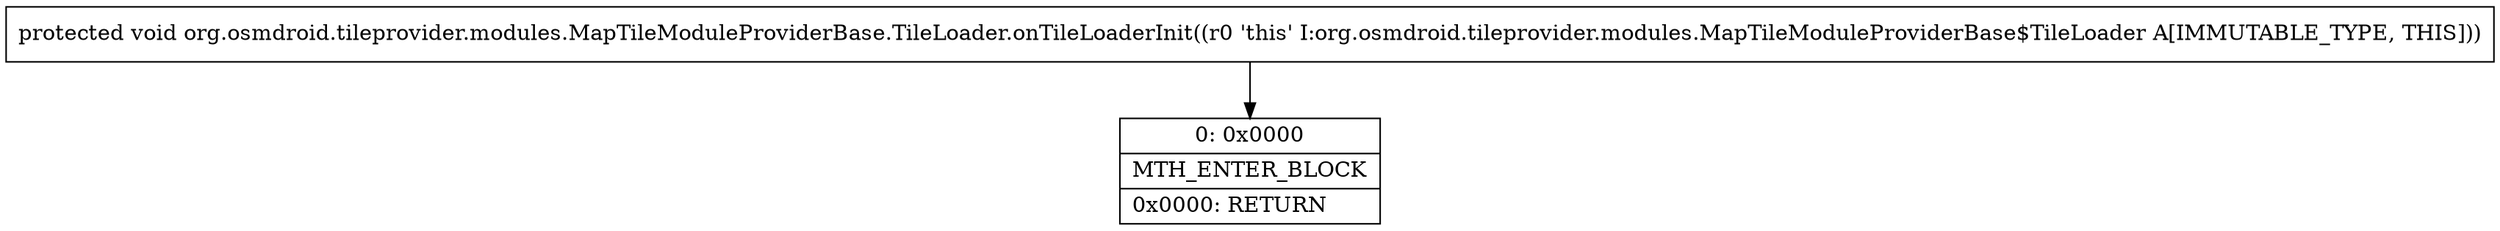 digraph "CFG fororg.osmdroid.tileprovider.modules.MapTileModuleProviderBase.TileLoader.onTileLoaderInit()V" {
Node_0 [shape=record,label="{0\:\ 0x0000|MTH_ENTER_BLOCK\l|0x0000: RETURN   \l}"];
MethodNode[shape=record,label="{protected void org.osmdroid.tileprovider.modules.MapTileModuleProviderBase.TileLoader.onTileLoaderInit((r0 'this' I:org.osmdroid.tileprovider.modules.MapTileModuleProviderBase$TileLoader A[IMMUTABLE_TYPE, THIS])) }"];
MethodNode -> Node_0;
}

